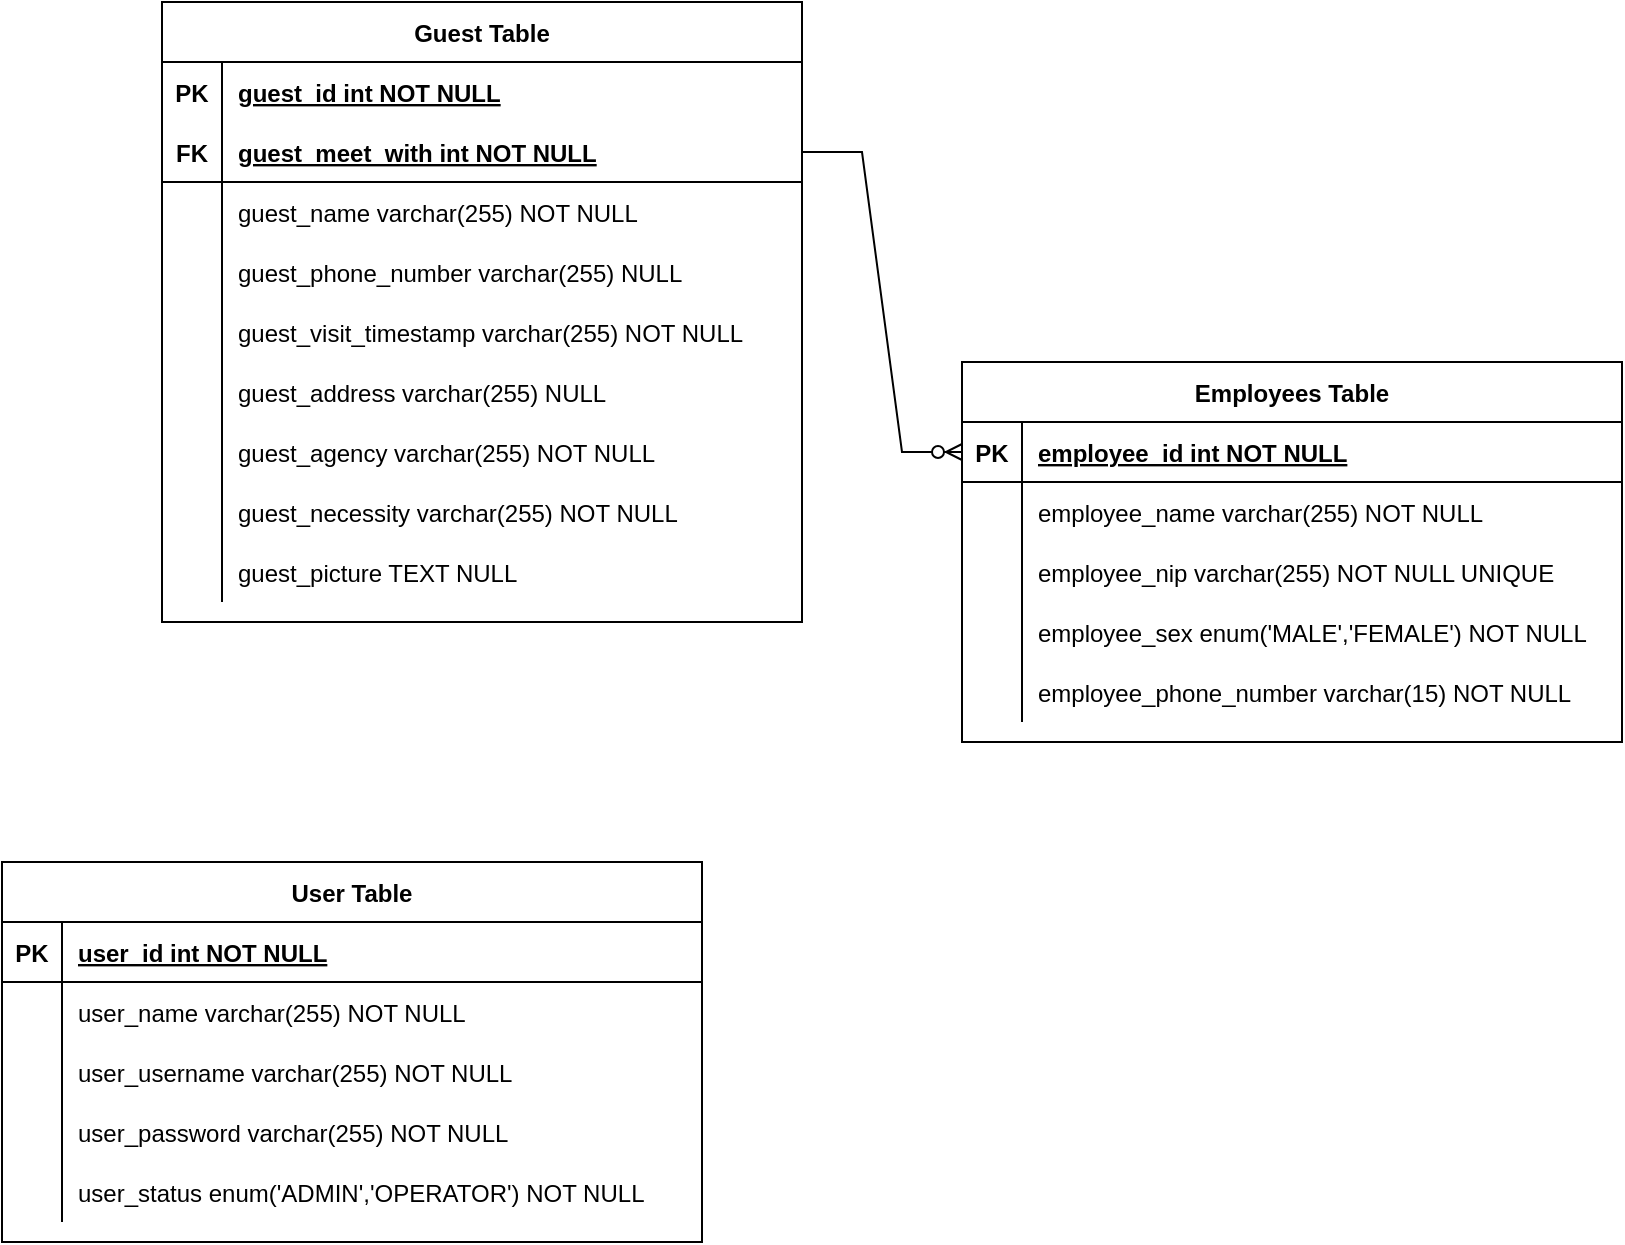 <mxfile version="16.1.2" type="device"><diagram id="R2lEEEUBdFMjLlhIrx00" name="Page-1"><mxGraphModel dx="1038" dy="1749" grid="1" gridSize="10" guides="1" tooltips="1" connect="1" arrows="1" fold="1" page="1" pageScale="1" pageWidth="850" pageHeight="1100" math="0" shadow="0" extFonts="Permanent Marker^https://fonts.googleapis.com/css?family=Permanent+Marker"><root><mxCell id="0"/><mxCell id="1" parent="0"/><mxCell id="C-vyLk0tnHw3VtMMgP7b-23" value="Guest Table" style="shape=table;startSize=30;container=1;collapsible=1;childLayout=tableLayout;fixedRows=1;rowLines=0;fontStyle=1;align=center;resizeLast=1;" parent="1" vertex="1"><mxGeometry x="160" y="-40" width="320" height="310" as="geometry"/></mxCell><mxCell id="C-vyLk0tnHw3VtMMgP7b-24" value="" style="shape=partialRectangle;collapsible=0;dropTarget=0;pointerEvents=0;fillColor=none;points=[[0,0.5],[1,0.5]];portConstraint=eastwest;top=0;left=0;right=0;bottom=1;strokeColor=none;" parent="C-vyLk0tnHw3VtMMgP7b-23" vertex="1"><mxGeometry y="30" width="320" height="30" as="geometry"/></mxCell><mxCell id="C-vyLk0tnHw3VtMMgP7b-25" value="PK" style="shape=partialRectangle;overflow=hidden;connectable=0;fillColor=none;top=0;left=0;bottom=0;right=0;fontStyle=1;" parent="C-vyLk0tnHw3VtMMgP7b-24" vertex="1"><mxGeometry width="30" height="30" as="geometry"><mxRectangle width="30" height="30" as="alternateBounds"/></mxGeometry></mxCell><mxCell id="C-vyLk0tnHw3VtMMgP7b-26" value="guest_id int NOT NULL " style="shape=partialRectangle;overflow=hidden;connectable=0;fillColor=none;top=0;left=0;bottom=0;right=0;align=left;spacingLeft=6;fontStyle=5;" parent="C-vyLk0tnHw3VtMMgP7b-24" vertex="1"><mxGeometry x="30" width="290" height="30" as="geometry"><mxRectangle width="290" height="30" as="alternateBounds"/></mxGeometry></mxCell><mxCell id="HK_UZgQSpYT1aTBtfreS-29" value="" style="shape=partialRectangle;collapsible=0;dropTarget=0;pointerEvents=0;fillColor=none;points=[[0,0.5],[1,0.5]];portConstraint=eastwest;top=0;left=0;right=0;bottom=1;" parent="C-vyLk0tnHw3VtMMgP7b-23" vertex="1"><mxGeometry y="60" width="320" height="30" as="geometry"/></mxCell><mxCell id="HK_UZgQSpYT1aTBtfreS-30" value="FK" style="shape=partialRectangle;overflow=hidden;connectable=0;fillColor=none;top=0;left=0;bottom=0;right=0;fontStyle=1;" parent="HK_UZgQSpYT1aTBtfreS-29" vertex="1"><mxGeometry width="30" height="30" as="geometry"><mxRectangle width="30" height="30" as="alternateBounds"/></mxGeometry></mxCell><mxCell id="HK_UZgQSpYT1aTBtfreS-31" value="guest_meet_with int NOT NULL " style="shape=partialRectangle;overflow=hidden;connectable=0;fillColor=none;top=0;left=0;bottom=0;right=0;align=left;spacingLeft=6;fontStyle=5;" parent="HK_UZgQSpYT1aTBtfreS-29" vertex="1"><mxGeometry x="30" width="290" height="30" as="geometry"><mxRectangle width="290" height="30" as="alternateBounds"/></mxGeometry></mxCell><mxCell id="C-vyLk0tnHw3VtMMgP7b-27" value="" style="shape=partialRectangle;collapsible=0;dropTarget=0;pointerEvents=0;fillColor=none;points=[[0,0.5],[1,0.5]];portConstraint=eastwest;top=0;left=0;right=0;bottom=0;" parent="C-vyLk0tnHw3VtMMgP7b-23" vertex="1"><mxGeometry y="90" width="320" height="30" as="geometry"/></mxCell><mxCell id="C-vyLk0tnHw3VtMMgP7b-28" value="" style="shape=partialRectangle;overflow=hidden;connectable=0;fillColor=none;top=0;left=0;bottom=0;right=0;" parent="C-vyLk0tnHw3VtMMgP7b-27" vertex="1"><mxGeometry width="30" height="30" as="geometry"><mxRectangle width="30" height="30" as="alternateBounds"/></mxGeometry></mxCell><mxCell id="C-vyLk0tnHw3VtMMgP7b-29" value="guest_name varchar(255) NOT NULL" style="shape=partialRectangle;overflow=hidden;connectable=0;fillColor=none;top=0;left=0;bottom=0;right=0;align=left;spacingLeft=6;" parent="C-vyLk0tnHw3VtMMgP7b-27" vertex="1"><mxGeometry x="30" width="290" height="30" as="geometry"><mxRectangle width="290" height="30" as="alternateBounds"/></mxGeometry></mxCell><mxCell id="9Rk0JQRb_jS9_imWP2Y2-21" value="" style="shape=partialRectangle;collapsible=0;dropTarget=0;pointerEvents=0;fillColor=none;points=[[0,0.5],[1,0.5]];portConstraint=eastwest;top=0;left=0;right=0;bottom=0;" parent="C-vyLk0tnHw3VtMMgP7b-23" vertex="1"><mxGeometry y="120" width="320" height="30" as="geometry"/></mxCell><mxCell id="9Rk0JQRb_jS9_imWP2Y2-22" value="" style="shape=partialRectangle;overflow=hidden;connectable=0;fillColor=none;top=0;left=0;bottom=0;right=0;" parent="9Rk0JQRb_jS9_imWP2Y2-21" vertex="1"><mxGeometry width="30" height="30" as="geometry"><mxRectangle width="30" height="30" as="alternateBounds"/></mxGeometry></mxCell><mxCell id="9Rk0JQRb_jS9_imWP2Y2-23" value="guest_phone_number varchar(255) NULL" style="shape=partialRectangle;overflow=hidden;connectable=0;fillColor=none;top=0;left=0;bottom=0;right=0;align=left;spacingLeft=6;" parent="9Rk0JQRb_jS9_imWP2Y2-21" vertex="1"><mxGeometry x="30" width="290" height="30" as="geometry"><mxRectangle width="290" height="30" as="alternateBounds"/></mxGeometry></mxCell><mxCell id="9Rk0JQRb_jS9_imWP2Y2-24" value="" style="shape=partialRectangle;collapsible=0;dropTarget=0;pointerEvents=0;fillColor=none;points=[[0,0.5],[1,0.5]];portConstraint=eastwest;top=0;left=0;right=0;bottom=0;" parent="C-vyLk0tnHw3VtMMgP7b-23" vertex="1"><mxGeometry y="150" width="320" height="30" as="geometry"/></mxCell><mxCell id="9Rk0JQRb_jS9_imWP2Y2-25" value="" style="shape=partialRectangle;overflow=hidden;connectable=0;fillColor=none;top=0;left=0;bottom=0;right=0;" parent="9Rk0JQRb_jS9_imWP2Y2-24" vertex="1"><mxGeometry width="30" height="30" as="geometry"><mxRectangle width="30" height="30" as="alternateBounds"/></mxGeometry></mxCell><mxCell id="9Rk0JQRb_jS9_imWP2Y2-26" value="guest_visit_timestamp varchar(255) NOT NULL" style="shape=partialRectangle;overflow=hidden;connectable=0;fillColor=none;top=0;left=0;bottom=0;right=0;align=left;spacingLeft=6;" parent="9Rk0JQRb_jS9_imWP2Y2-24" vertex="1"><mxGeometry x="30" width="290" height="30" as="geometry"><mxRectangle width="290" height="30" as="alternateBounds"/></mxGeometry></mxCell><mxCell id="9Rk0JQRb_jS9_imWP2Y2-33" value="" style="shape=partialRectangle;collapsible=0;dropTarget=0;pointerEvents=0;fillColor=none;points=[[0,0.5],[1,0.5]];portConstraint=eastwest;top=0;left=0;right=0;bottom=0;" parent="C-vyLk0tnHw3VtMMgP7b-23" vertex="1"><mxGeometry y="180" width="320" height="30" as="geometry"/></mxCell><mxCell id="9Rk0JQRb_jS9_imWP2Y2-34" value="" style="shape=partialRectangle;overflow=hidden;connectable=0;fillColor=none;top=0;left=0;bottom=0;right=0;" parent="9Rk0JQRb_jS9_imWP2Y2-33" vertex="1"><mxGeometry width="30" height="30" as="geometry"><mxRectangle width="30" height="30" as="alternateBounds"/></mxGeometry></mxCell><mxCell id="9Rk0JQRb_jS9_imWP2Y2-35" value="guest_address varchar(255) NULL" style="shape=partialRectangle;overflow=hidden;connectable=0;fillColor=none;top=0;left=0;bottom=0;right=0;align=left;spacingLeft=6;" parent="9Rk0JQRb_jS9_imWP2Y2-33" vertex="1"><mxGeometry x="30" width="290" height="30" as="geometry"><mxRectangle width="290" height="30" as="alternateBounds"/></mxGeometry></mxCell><mxCell id="9Rk0JQRb_jS9_imWP2Y2-36" value="" style="shape=partialRectangle;collapsible=0;dropTarget=0;pointerEvents=0;fillColor=none;points=[[0,0.5],[1,0.5]];portConstraint=eastwest;top=0;left=0;right=0;bottom=0;" parent="C-vyLk0tnHw3VtMMgP7b-23" vertex="1"><mxGeometry y="210" width="320" height="30" as="geometry"/></mxCell><mxCell id="9Rk0JQRb_jS9_imWP2Y2-37" value="" style="shape=partialRectangle;overflow=hidden;connectable=0;fillColor=none;top=0;left=0;bottom=0;right=0;" parent="9Rk0JQRb_jS9_imWP2Y2-36" vertex="1"><mxGeometry width="30" height="30" as="geometry"><mxRectangle width="30" height="30" as="alternateBounds"/></mxGeometry></mxCell><mxCell id="9Rk0JQRb_jS9_imWP2Y2-38" value="guest_agency varchar(255) NOT NULL" style="shape=partialRectangle;overflow=hidden;connectable=0;fillColor=none;top=0;left=0;bottom=0;right=0;align=left;spacingLeft=6;" parent="9Rk0JQRb_jS9_imWP2Y2-36" vertex="1"><mxGeometry x="30" width="290" height="30" as="geometry"><mxRectangle width="290" height="30" as="alternateBounds"/></mxGeometry></mxCell><mxCell id="9Rk0JQRb_jS9_imWP2Y2-39" value="" style="shape=partialRectangle;collapsible=0;dropTarget=0;pointerEvents=0;fillColor=none;points=[[0,0.5],[1,0.5]];portConstraint=eastwest;top=0;left=0;right=0;bottom=0;" parent="C-vyLk0tnHw3VtMMgP7b-23" vertex="1"><mxGeometry y="240" width="320" height="30" as="geometry"/></mxCell><mxCell id="9Rk0JQRb_jS9_imWP2Y2-40" value="" style="shape=partialRectangle;overflow=hidden;connectable=0;fillColor=none;top=0;left=0;bottom=0;right=0;" parent="9Rk0JQRb_jS9_imWP2Y2-39" vertex="1"><mxGeometry width="30" height="30" as="geometry"><mxRectangle width="30" height="30" as="alternateBounds"/></mxGeometry></mxCell><mxCell id="9Rk0JQRb_jS9_imWP2Y2-41" value="guest_necessity varchar(255) NOT NULL" style="shape=partialRectangle;overflow=hidden;connectable=0;fillColor=none;top=0;left=0;bottom=0;right=0;align=left;spacingLeft=6;" parent="9Rk0JQRb_jS9_imWP2Y2-39" vertex="1"><mxGeometry x="30" width="290" height="30" as="geometry"><mxRectangle width="290" height="30" as="alternateBounds"/></mxGeometry></mxCell><mxCell id="DB9TPiTvy4Sb0AAfskwA-1" value="" style="shape=partialRectangle;collapsible=0;dropTarget=0;pointerEvents=0;fillColor=none;points=[[0,0.5],[1,0.5]];portConstraint=eastwest;top=0;left=0;right=0;bottom=0;" parent="C-vyLk0tnHw3VtMMgP7b-23" vertex="1"><mxGeometry y="270" width="320" height="30" as="geometry"/></mxCell><mxCell id="DB9TPiTvy4Sb0AAfskwA-2" value="" style="shape=partialRectangle;overflow=hidden;connectable=0;fillColor=none;top=0;left=0;bottom=0;right=0;" parent="DB9TPiTvy4Sb0AAfskwA-1" vertex="1"><mxGeometry width="30" height="30" as="geometry"><mxRectangle width="30" height="30" as="alternateBounds"/></mxGeometry></mxCell><mxCell id="DB9TPiTvy4Sb0AAfskwA-3" value="guest_picture TEXT NULL" style="shape=partialRectangle;overflow=hidden;connectable=0;fillColor=none;top=0;left=0;bottom=0;right=0;align=left;spacingLeft=6;" parent="DB9TPiTvy4Sb0AAfskwA-1" vertex="1"><mxGeometry x="30" width="290" height="30" as="geometry"><mxRectangle width="290" height="30" as="alternateBounds"/></mxGeometry></mxCell><mxCell id="9Rk0JQRb_jS9_imWP2Y2-1" value="Employees Table" style="shape=table;startSize=30;container=1;collapsible=1;childLayout=tableLayout;fixedRows=1;rowLines=0;fontStyle=1;align=center;resizeLast=1;" parent="1" vertex="1"><mxGeometry x="560" y="140" width="330" height="190" as="geometry"/></mxCell><mxCell id="9Rk0JQRb_jS9_imWP2Y2-2" value="" style="shape=partialRectangle;collapsible=0;dropTarget=0;pointerEvents=0;fillColor=none;points=[[0,0.5],[1,0.5]];portConstraint=eastwest;top=0;left=0;right=0;bottom=1;strokeColor=default;" parent="9Rk0JQRb_jS9_imWP2Y2-1" vertex="1"><mxGeometry y="30" width="330" height="30" as="geometry"/></mxCell><mxCell id="9Rk0JQRb_jS9_imWP2Y2-3" value="PK" style="shape=partialRectangle;overflow=hidden;connectable=0;fillColor=none;top=0;left=0;bottom=0;right=0;fontStyle=1;" parent="9Rk0JQRb_jS9_imWP2Y2-2" vertex="1"><mxGeometry width="30" height="30" as="geometry"><mxRectangle width="30" height="30" as="alternateBounds"/></mxGeometry></mxCell><mxCell id="9Rk0JQRb_jS9_imWP2Y2-4" value="employee_id int NOT NULL " style="shape=partialRectangle;overflow=hidden;connectable=0;fillColor=none;top=0;left=0;bottom=0;right=0;align=left;spacingLeft=6;fontStyle=5;" parent="9Rk0JQRb_jS9_imWP2Y2-2" vertex="1"><mxGeometry x="30" width="300" height="30" as="geometry"><mxRectangle width="300" height="30" as="alternateBounds"/></mxGeometry></mxCell><mxCell id="9Rk0JQRb_jS9_imWP2Y2-5" value="" style="shape=partialRectangle;collapsible=0;dropTarget=0;pointerEvents=0;fillColor=none;points=[[0,0.5],[1,0.5]];portConstraint=eastwest;top=0;left=0;right=0;bottom=0;" parent="9Rk0JQRb_jS9_imWP2Y2-1" vertex="1"><mxGeometry y="60" width="330" height="30" as="geometry"/></mxCell><mxCell id="9Rk0JQRb_jS9_imWP2Y2-6" value="" style="shape=partialRectangle;overflow=hidden;connectable=0;fillColor=none;top=0;left=0;bottom=0;right=0;" parent="9Rk0JQRb_jS9_imWP2Y2-5" vertex="1"><mxGeometry width="30" height="30" as="geometry"><mxRectangle width="30" height="30" as="alternateBounds"/></mxGeometry></mxCell><mxCell id="9Rk0JQRb_jS9_imWP2Y2-7" value="employee_name varchar(255) NOT NULL" style="shape=partialRectangle;overflow=hidden;connectable=0;fillColor=none;top=0;left=0;bottom=0;right=0;align=left;spacingLeft=6;" parent="9Rk0JQRb_jS9_imWP2Y2-5" vertex="1"><mxGeometry x="30" width="300" height="30" as="geometry"><mxRectangle width="300" height="30" as="alternateBounds"/></mxGeometry></mxCell><mxCell id="HK_UZgQSpYT1aTBtfreS-35" value="" style="shape=partialRectangle;collapsible=0;dropTarget=0;pointerEvents=0;fillColor=none;points=[[0,0.5],[1,0.5]];portConstraint=eastwest;top=0;left=0;right=0;bottom=0;" parent="9Rk0JQRb_jS9_imWP2Y2-1" vertex="1"><mxGeometry y="90" width="330" height="30" as="geometry"/></mxCell><mxCell id="HK_UZgQSpYT1aTBtfreS-36" value="" style="shape=partialRectangle;overflow=hidden;connectable=0;fillColor=none;top=0;left=0;bottom=0;right=0;" parent="HK_UZgQSpYT1aTBtfreS-35" vertex="1"><mxGeometry width="30" height="30" as="geometry"><mxRectangle width="30" height="30" as="alternateBounds"/></mxGeometry></mxCell><mxCell id="HK_UZgQSpYT1aTBtfreS-37" value="employee_nip varchar(255) NOT NULL UNIQUE" style="shape=partialRectangle;overflow=hidden;connectable=0;fillColor=none;top=0;left=0;bottom=0;right=0;align=left;spacingLeft=6;" parent="HK_UZgQSpYT1aTBtfreS-35" vertex="1"><mxGeometry x="30" width="300" height="30" as="geometry"><mxRectangle width="300" height="30" as="alternateBounds"/></mxGeometry></mxCell><mxCell id="HK_UZgQSpYT1aTBtfreS-1" value="" style="shape=partialRectangle;collapsible=0;dropTarget=0;pointerEvents=0;fillColor=none;points=[[0,0.5],[1,0.5]];portConstraint=eastwest;top=0;left=0;right=0;bottom=0;" parent="9Rk0JQRb_jS9_imWP2Y2-1" vertex="1"><mxGeometry y="120" width="330" height="30" as="geometry"/></mxCell><mxCell id="HK_UZgQSpYT1aTBtfreS-2" value="" style="shape=partialRectangle;overflow=hidden;connectable=0;fillColor=none;top=0;left=0;bottom=0;right=0;" parent="HK_UZgQSpYT1aTBtfreS-1" vertex="1"><mxGeometry width="30" height="30" as="geometry"><mxRectangle width="30" height="30" as="alternateBounds"/></mxGeometry></mxCell><mxCell id="HK_UZgQSpYT1aTBtfreS-3" value="employee_sex enum('MALE','FEMALE') NOT NULL" style="shape=partialRectangle;overflow=hidden;connectable=0;fillColor=none;top=0;left=0;bottom=0;right=0;align=left;spacingLeft=6;" parent="HK_UZgQSpYT1aTBtfreS-1" vertex="1"><mxGeometry x="30" width="300" height="30" as="geometry"><mxRectangle width="300" height="30" as="alternateBounds"/></mxGeometry></mxCell><mxCell id="HK_UZgQSpYT1aTBtfreS-38" value="" style="shape=partialRectangle;collapsible=0;dropTarget=0;pointerEvents=0;fillColor=none;points=[[0,0.5],[1,0.5]];portConstraint=eastwest;top=0;left=0;right=0;bottom=0;" parent="9Rk0JQRb_jS9_imWP2Y2-1" vertex="1"><mxGeometry y="150" width="330" height="30" as="geometry"/></mxCell><mxCell id="HK_UZgQSpYT1aTBtfreS-39" value="" style="shape=partialRectangle;overflow=hidden;connectable=0;fillColor=none;top=0;left=0;bottom=0;right=0;" parent="HK_UZgQSpYT1aTBtfreS-38" vertex="1"><mxGeometry width="30" height="30" as="geometry"><mxRectangle width="30" height="30" as="alternateBounds"/></mxGeometry></mxCell><mxCell id="HK_UZgQSpYT1aTBtfreS-40" value="employee_phone_number varchar(15) NOT NULL" style="shape=partialRectangle;overflow=hidden;connectable=0;fillColor=none;top=0;left=0;bottom=0;right=0;align=left;spacingLeft=6;" parent="HK_UZgQSpYT1aTBtfreS-38" vertex="1"><mxGeometry x="30" width="300" height="30" as="geometry"><mxRectangle width="300" height="30" as="alternateBounds"/></mxGeometry></mxCell><mxCell id="9Rk0JQRb_jS9_imWP2Y2-11" value="User Table" style="shape=table;startSize=30;container=1;collapsible=1;childLayout=tableLayout;fixedRows=1;rowLines=0;fontStyle=1;align=center;resizeLast=1;" parent="1" vertex="1"><mxGeometry x="80" y="390" width="350" height="190" as="geometry"/></mxCell><mxCell id="9Rk0JQRb_jS9_imWP2Y2-12" value="" style="shape=partialRectangle;collapsible=0;dropTarget=0;pointerEvents=0;fillColor=none;points=[[0,0.5],[1,0.5]];portConstraint=eastwest;top=0;left=0;right=0;bottom=1;" parent="9Rk0JQRb_jS9_imWP2Y2-11" vertex="1"><mxGeometry y="30" width="350" height="30" as="geometry"/></mxCell><mxCell id="9Rk0JQRb_jS9_imWP2Y2-13" value="PK" style="shape=partialRectangle;overflow=hidden;connectable=0;fillColor=none;top=0;left=0;bottom=0;right=0;fontStyle=1;" parent="9Rk0JQRb_jS9_imWP2Y2-12" vertex="1"><mxGeometry width="30" height="30" as="geometry"><mxRectangle width="30" height="30" as="alternateBounds"/></mxGeometry></mxCell><mxCell id="9Rk0JQRb_jS9_imWP2Y2-14" value="user_id int NOT NULL " style="shape=partialRectangle;overflow=hidden;connectable=0;fillColor=none;top=0;left=0;bottom=0;right=0;align=left;spacingLeft=6;fontStyle=5;" parent="9Rk0JQRb_jS9_imWP2Y2-12" vertex="1"><mxGeometry x="30" width="320" height="30" as="geometry"><mxRectangle width="320" height="30" as="alternateBounds"/></mxGeometry></mxCell><mxCell id="9Rk0JQRb_jS9_imWP2Y2-15" value="" style="shape=partialRectangle;collapsible=0;dropTarget=0;pointerEvents=0;fillColor=none;points=[[0,0.5],[1,0.5]];portConstraint=eastwest;top=0;left=0;right=0;bottom=0;" parent="9Rk0JQRb_jS9_imWP2Y2-11" vertex="1"><mxGeometry y="60" width="350" height="30" as="geometry"/></mxCell><mxCell id="9Rk0JQRb_jS9_imWP2Y2-16" value="" style="shape=partialRectangle;overflow=hidden;connectable=0;fillColor=none;top=0;left=0;bottom=0;right=0;" parent="9Rk0JQRb_jS9_imWP2Y2-15" vertex="1"><mxGeometry width="30" height="30" as="geometry"><mxRectangle width="30" height="30" as="alternateBounds"/></mxGeometry></mxCell><mxCell id="9Rk0JQRb_jS9_imWP2Y2-17" value="user_name varchar(255) NOT NULL" style="shape=partialRectangle;overflow=hidden;connectable=0;fillColor=none;top=0;left=0;bottom=0;right=0;align=left;spacingLeft=6;" parent="9Rk0JQRb_jS9_imWP2Y2-15" vertex="1"><mxGeometry x="30" width="320" height="30" as="geometry"><mxRectangle width="320" height="30" as="alternateBounds"/></mxGeometry></mxCell><mxCell id="HK_UZgQSpYT1aTBtfreS-7" value="" style="shape=partialRectangle;collapsible=0;dropTarget=0;pointerEvents=0;fillColor=none;points=[[0,0.5],[1,0.5]];portConstraint=eastwest;top=0;left=0;right=0;bottom=0;" parent="9Rk0JQRb_jS9_imWP2Y2-11" vertex="1"><mxGeometry y="90" width="350" height="30" as="geometry"/></mxCell><mxCell id="HK_UZgQSpYT1aTBtfreS-8" value="" style="shape=partialRectangle;overflow=hidden;connectable=0;fillColor=none;top=0;left=0;bottom=0;right=0;" parent="HK_UZgQSpYT1aTBtfreS-7" vertex="1"><mxGeometry width="30" height="30" as="geometry"><mxRectangle width="30" height="30" as="alternateBounds"/></mxGeometry></mxCell><mxCell id="HK_UZgQSpYT1aTBtfreS-9" value="user_username varchar(255) NOT NULL" style="shape=partialRectangle;overflow=hidden;connectable=0;fillColor=none;top=0;left=0;bottom=0;right=0;align=left;spacingLeft=6;" parent="HK_UZgQSpYT1aTBtfreS-7" vertex="1"><mxGeometry x="30" width="320" height="30" as="geometry"><mxRectangle width="320" height="30" as="alternateBounds"/></mxGeometry></mxCell><mxCell id="9Rk0JQRb_jS9_imWP2Y2-18" value="" style="shape=partialRectangle;collapsible=0;dropTarget=0;pointerEvents=0;fillColor=none;points=[[0,0.5],[1,0.5]];portConstraint=eastwest;top=0;left=0;right=0;bottom=0;" parent="9Rk0JQRb_jS9_imWP2Y2-11" vertex="1"><mxGeometry y="120" width="350" height="30" as="geometry"/></mxCell><mxCell id="9Rk0JQRb_jS9_imWP2Y2-19" value="" style="shape=partialRectangle;overflow=hidden;connectable=0;fillColor=none;top=0;left=0;bottom=0;right=0;" parent="9Rk0JQRb_jS9_imWP2Y2-18" vertex="1"><mxGeometry width="30" height="30" as="geometry"><mxRectangle width="30" height="30" as="alternateBounds"/></mxGeometry></mxCell><mxCell id="9Rk0JQRb_jS9_imWP2Y2-20" value="user_password varchar(255) NOT NULL" style="shape=partialRectangle;overflow=hidden;connectable=0;fillColor=none;top=0;left=0;bottom=0;right=0;align=left;spacingLeft=6;" parent="9Rk0JQRb_jS9_imWP2Y2-18" vertex="1"><mxGeometry x="30" width="320" height="30" as="geometry"><mxRectangle width="320" height="30" as="alternateBounds"/></mxGeometry></mxCell><mxCell id="HK_UZgQSpYT1aTBtfreS-4" value="" style="shape=partialRectangle;collapsible=0;dropTarget=0;pointerEvents=0;fillColor=none;points=[[0,0.5],[1,0.5]];portConstraint=eastwest;top=0;left=0;right=0;bottom=0;" parent="9Rk0JQRb_jS9_imWP2Y2-11" vertex="1"><mxGeometry y="150" width="350" height="30" as="geometry"/></mxCell><mxCell id="HK_UZgQSpYT1aTBtfreS-5" value="" style="shape=partialRectangle;overflow=hidden;connectable=0;fillColor=none;top=0;left=0;bottom=0;right=0;" parent="HK_UZgQSpYT1aTBtfreS-4" vertex="1"><mxGeometry width="30" height="30" as="geometry"><mxRectangle width="30" height="30" as="alternateBounds"/></mxGeometry></mxCell><mxCell id="HK_UZgQSpYT1aTBtfreS-6" value="user_status enum('ADMIN','OPERATOR') NOT NULL" style="shape=partialRectangle;overflow=hidden;connectable=0;fillColor=none;top=0;left=0;bottom=0;right=0;align=left;spacingLeft=6;" parent="HK_UZgQSpYT1aTBtfreS-4" vertex="1"><mxGeometry x="30" width="320" height="30" as="geometry"><mxRectangle width="320" height="30" as="alternateBounds"/></mxGeometry></mxCell><mxCell id="LzK2gEafP3gNbqqcw9cc-3" value="" style="edgeStyle=entityRelationEdgeStyle;fontSize=12;html=1;endArrow=ERzeroToMany;endFill=1;rounded=0;entryX=0;entryY=0.5;entryDx=0;entryDy=0;exitX=1;exitY=0.5;exitDx=0;exitDy=0;" parent="1" source="HK_UZgQSpYT1aTBtfreS-29" target="9Rk0JQRb_jS9_imWP2Y2-2" edge="1"><mxGeometry width="100" height="100" relative="1" as="geometry"><mxPoint x="650" y="300" as="sourcePoint"/><mxPoint x="530" y="230" as="targetPoint"/></mxGeometry></mxCell></root></mxGraphModel></diagram></mxfile>